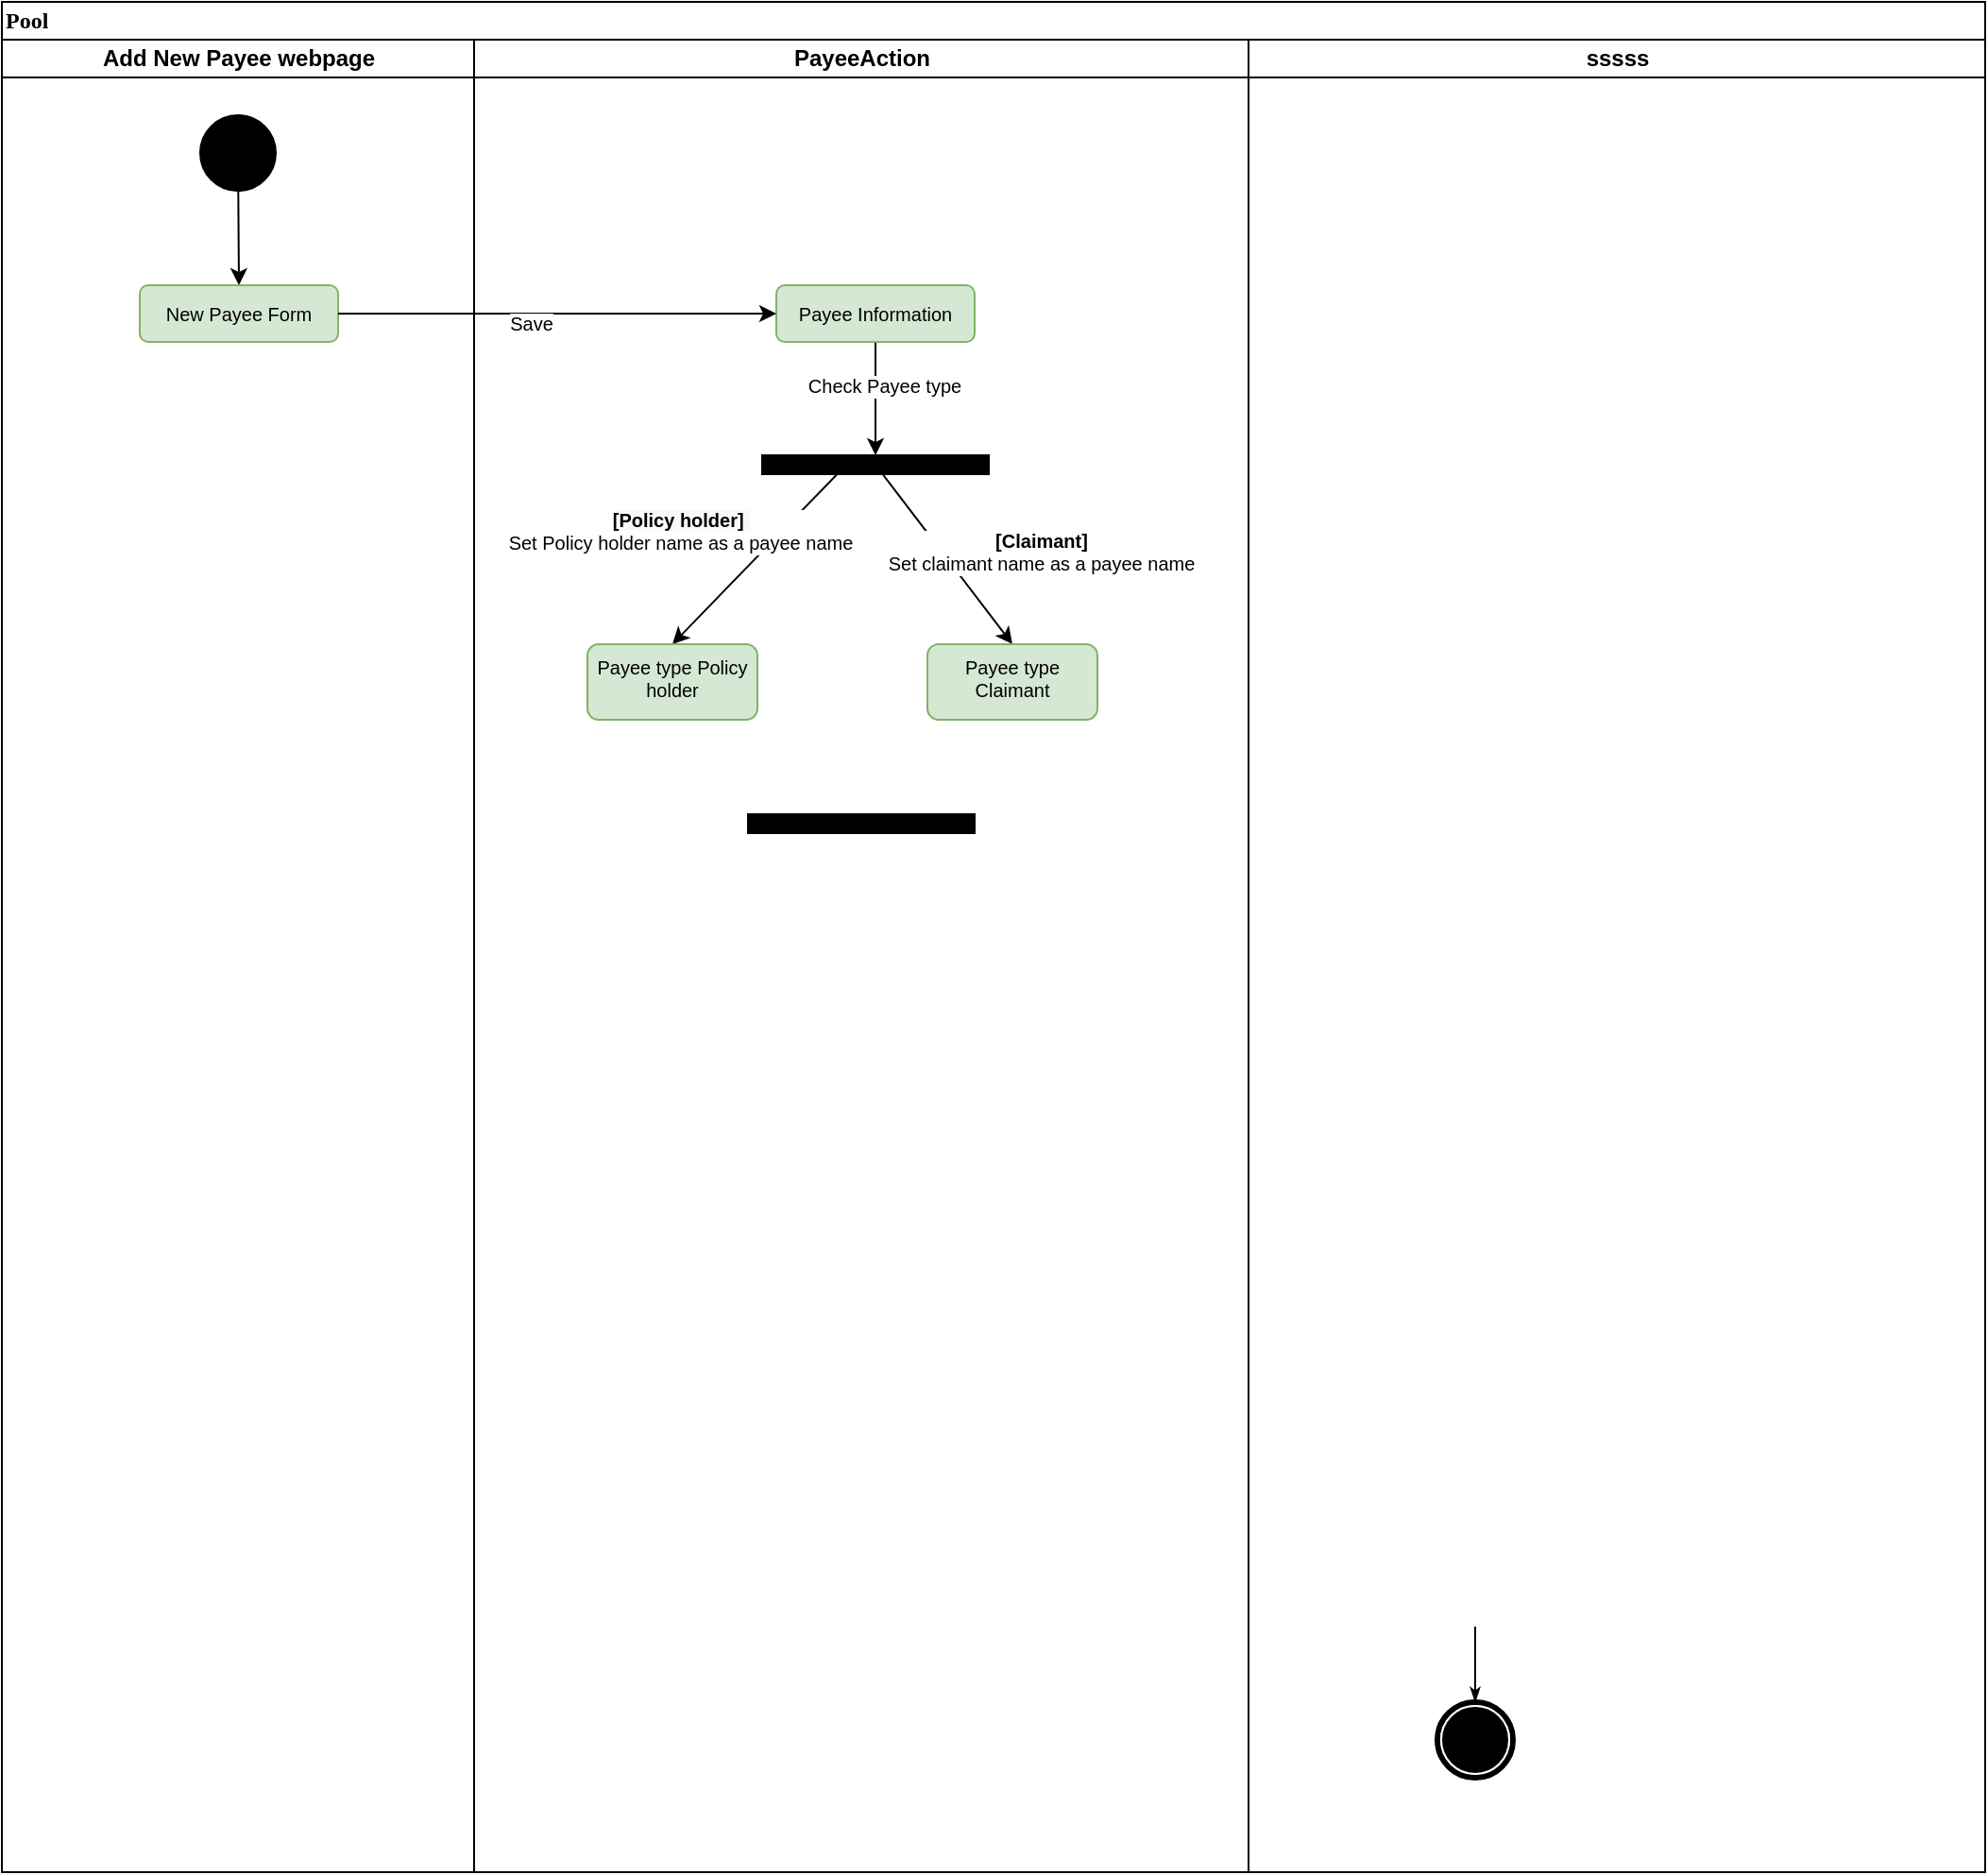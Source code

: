 <mxfile version="11.3.1" type="github" pages="1"><diagram name="Page-1" id="0783ab3e-0a74-02c8-0abd-f7b4e66b4bec"><mxGraphModel dx="1635" dy="1008" grid="1" gridSize="10" guides="1" tooltips="1" connect="1" arrows="1" fold="1" page="1" pageScale="1" pageWidth="850" pageHeight="1100" background="#ffffff" math="0" shadow="0"><root><mxCell id="0"/><mxCell id="1" parent="0"/><mxCell id="1c1d494c118603dd-1" value="Pool" style="swimlane;html=1;childLayout=stackLayout;startSize=20;rounded=0;shadow=0;comic=0;labelBackgroundColor=none;strokeColor=#000000;strokeWidth=1;fillColor=#ffffff;fontFamily=Verdana;fontSize=12;fontColor=#000000;align=left;" parent="1" vertex="1"><mxGeometry x="40" y="20" width="1050" height="990" as="geometry"/></mxCell><mxCell id="1c1d494c118603dd-2" value="Add New Payee webpage" style="swimlane;html=1;startSize=20;" parent="1c1d494c118603dd-1" vertex="1"><mxGeometry y="20" width="250" height="970" as="geometry"/></mxCell><mxCell id="o6uYyF3r6FIAQzFePDf1-14" style="edgeStyle=none;rounded=0;orthogonalLoop=1;jettySize=auto;html=1;entryX=0.5;entryY=0;entryDx=0;entryDy=0;fontSize=10;" edge="1" parent="1c1d494c118603dd-2" source="60571a20871a0731-4" target="o6uYyF3r6FIAQzFePDf1-1"><mxGeometry relative="1" as="geometry"/></mxCell><mxCell id="60571a20871a0731-4" value="" style="ellipse;whiteSpace=wrap;html=1;rounded=0;shadow=0;comic=0;labelBackgroundColor=none;strokeColor=#000000;strokeWidth=1;fillColor=#000000;fontFamily=Verdana;fontSize=12;fontColor=#000000;align=center;" parent="1c1d494c118603dd-2" vertex="1"><mxGeometry x="105" y="40" width="40" height="40" as="geometry"/></mxCell><mxCell id="o6uYyF3r6FIAQzFePDf1-1" value="New Payee Form" style="rounded=1;whiteSpace=wrap;html=1;fillColor=#d5e8d4;strokeColor=#82b366;fontSize=10;" vertex="1" parent="1c1d494c118603dd-2"><mxGeometry x="73" y="130" width="105" height="30" as="geometry"/></mxCell><mxCell id="1c1d494c118603dd-3" value="PayeeAction" style="swimlane;html=1;startSize=20;align=center;" parent="1c1d494c118603dd-1" vertex="1"><mxGeometry x="250" y="20" width="410" height="970" as="geometry"/></mxCell><mxCell id="o6uYyF3r6FIAQzFePDf1-16" style="edgeStyle=none;rounded=0;orthogonalLoop=1;jettySize=auto;html=1;entryX=0.5;entryY=0;entryDx=0;entryDy=0;fontSize=10;exitX=0.339;exitY=0.901;exitDx=0;exitDy=0;exitPerimeter=0;" edge="1" parent="1c1d494c118603dd-3" source="o6uYyF3r6FIAQzFePDf1-18" target="o6uYyF3r6FIAQzFePDf1-15"><mxGeometry relative="1" as="geometry"/></mxCell><mxCell id="o6uYyF3r6FIAQzFePDf1-17" value="&lt;span style=&quot;text-align: left ; white-space: normal ; background-color: rgb(248 , 249 , 250)&quot;&gt;&lt;b&gt;[Policy holder]&lt;/b&gt;&amp;nbsp;&lt;br&gt;&lt;/span&gt;Set Policy holder name as a payee name" style="text;html=1;resizable=0;points=[];align=center;verticalAlign=middle;labelBackgroundColor=#ffffff;fontSize=10;" vertex="1" connectable="0" parent="o6uYyF3r6FIAQzFePDf1-16"><mxGeometry x="0.318" y="2" relative="1" as="geometry"><mxPoint x="-28" y="-30.5" as="offset"/></mxGeometry></mxCell><mxCell id="o6uYyF3r6FIAQzFePDf1-20" style="edgeStyle=none;rounded=0;orthogonalLoop=1;jettySize=auto;html=1;entryX=0.5;entryY=0;entryDx=0;entryDy=0;fontSize=10;" edge="1" parent="1c1d494c118603dd-3" source="o6uYyF3r6FIAQzFePDf1-10" target="o6uYyF3r6FIAQzFePDf1-18"><mxGeometry relative="1" as="geometry"/></mxCell><mxCell id="o6uYyF3r6FIAQzFePDf1-21" value="Check Payee type" style="text;html=1;resizable=0;points=[];align=center;verticalAlign=middle;labelBackgroundColor=#ffffff;fontSize=10;" vertex="1" connectable="0" parent="o6uYyF3r6FIAQzFePDf1-20"><mxGeometry x="-0.258" y="4" relative="1" as="geometry"><mxPoint as="offset"/></mxGeometry></mxCell><mxCell id="o6uYyF3r6FIAQzFePDf1-10" value="Payee Information" style="rounded=1;whiteSpace=wrap;html=1;fillColor=#d5e8d4;strokeColor=#82b366;fontSize=10;" vertex="1" parent="1c1d494c118603dd-3"><mxGeometry x="160" y="130" width="105" height="30" as="geometry"/></mxCell><mxCell id="o6uYyF3r6FIAQzFePDf1-15" value="Payee type Policy holder" style="rounded=1;whiteSpace=wrap;html=1;fillColor=#d5e8d4;strokeColor=#82b366;fontSize=10;align=center;verticalAlign=top;" vertex="1" parent="1c1d494c118603dd-3"><mxGeometry x="60" y="320" width="90" height="40" as="geometry"/></mxCell><mxCell id="o6uYyF3r6FIAQzFePDf1-23" style="edgeStyle=none;rounded=0;orthogonalLoop=1;jettySize=auto;html=1;entryX=0.5;entryY=0;entryDx=0;entryDy=0;fontSize=10;" edge="1" parent="1c1d494c118603dd-3" source="o6uYyF3r6FIAQzFePDf1-18" target="o6uYyF3r6FIAQzFePDf1-25"><mxGeometry relative="1" as="geometry"><mxPoint x="295" y="390" as="targetPoint"/></mxGeometry></mxCell><mxCell id="o6uYyF3r6FIAQzFePDf1-24" value="&lt;b&gt;[Claimant]&lt;/b&gt;&lt;br&gt;Set claimant name as a payee name" style="text;html=1;resizable=0;points=[];align=center;verticalAlign=middle;labelBackgroundColor=#ffffff;fontSize=10;" vertex="1" connectable="0" parent="o6uYyF3r6FIAQzFePDf1-23"><mxGeometry x="0.35" y="3" relative="1" as="geometry"><mxPoint x="35" y="-18.5" as="offset"/></mxGeometry></mxCell><mxCell id="o6uYyF3r6FIAQzFePDf1-18" value="" style="rounded=0;whiteSpace=wrap;html=1;fontSize=10;align=left;strokeColor=#000000;fillColor=#000000;" vertex="1" parent="1c1d494c118603dd-3"><mxGeometry x="152.5" y="220" width="120" height="10" as="geometry"/></mxCell><mxCell id="o6uYyF3r6FIAQzFePDf1-25" value="Payee type Claimant" style="rounded=1;whiteSpace=wrap;html=1;fillColor=#d5e8d4;strokeColor=#82b366;fontSize=10;align=center;verticalAlign=top;" vertex="1" parent="1c1d494c118603dd-3"><mxGeometry x="240" y="320" width="90" height="40" as="geometry"/></mxCell><mxCell id="o6uYyF3r6FIAQzFePDf1-26" value="" style="rounded=0;whiteSpace=wrap;html=1;fontSize=10;align=left;strokeColor=#000000;fillColor=#000000;" vertex="1" parent="1c1d494c118603dd-3"><mxGeometry x="145" y="410" width="120" height="10" as="geometry"/></mxCell><mxCell id="1c1d494c118603dd-4" value="sssss" style="swimlane;html=1;startSize=20;" parent="1c1d494c118603dd-1" vertex="1"><mxGeometry x="660" y="20" width="390" height="970" as="geometry"/></mxCell><mxCell id="1c1d494c118603dd-45" style="edgeStyle=none;rounded=0;html=1;labelBackgroundColor=none;startArrow=none;startFill=0;startSize=5;endArrow=classicThin;endFill=1;endSize=5;jettySize=auto;orthogonalLoop=1;strokeColor=#000000;strokeWidth=1;fontFamily=Verdana;fontSize=12;fontColor=#000000;" parent="1c1d494c118603dd-4" target="60571a20871a0731-5" edge="1"><mxGeometry relative="1" as="geometry"><mxPoint x="120" y="840" as="sourcePoint"/></mxGeometry></mxCell><mxCell id="60571a20871a0731-5" value="" style="shape=mxgraph.bpmn.shape;html=1;verticalLabelPosition=bottom;labelBackgroundColor=#ffffff;verticalAlign=top;perimeter=ellipsePerimeter;outline=end;symbol=terminate;rounded=0;shadow=0;comic=0;strokeColor=#000000;strokeWidth=1;fillColor=#ffffff;fontFamily=Verdana;fontSize=12;fontColor=#000000;align=center;" parent="1c1d494c118603dd-4" vertex="1"><mxGeometry x="100" y="880" width="40" height="40" as="geometry"/></mxCell><mxCell id="o6uYyF3r6FIAQzFePDf1-11" style="rounded=0;orthogonalLoop=1;jettySize=auto;html=1;entryX=0;entryY=0.5;entryDx=0;entryDy=0;fontSize=10;strokeColor=none;" edge="1" parent="1c1d494c118603dd-1" source="o6uYyF3r6FIAQzFePDf1-1" target="o6uYyF3r6FIAQzFePDf1-10"><mxGeometry relative="1" as="geometry"/></mxCell><mxCell id="o6uYyF3r6FIAQzFePDf1-12" style="edgeStyle=none;rounded=0;orthogonalLoop=1;jettySize=auto;html=1;entryX=0;entryY=0.5;entryDx=0;entryDy=0;fontSize=10;" edge="1" parent="1c1d494c118603dd-1" source="o6uYyF3r6FIAQzFePDf1-1" target="o6uYyF3r6FIAQzFePDf1-10"><mxGeometry relative="1" as="geometry"/></mxCell><mxCell id="o6uYyF3r6FIAQzFePDf1-13" value="Save" style="text;html=1;resizable=0;points=[];align=center;verticalAlign=middle;labelBackgroundColor=#ffffff;fontSize=10;" vertex="1" connectable="0" parent="o6uYyF3r6FIAQzFePDf1-12"><mxGeometry x="-0.441" relative="1" as="geometry"><mxPoint x="37" y="4.5" as="offset"/></mxGeometry></mxCell></root></mxGraphModel></diagram></mxfile>